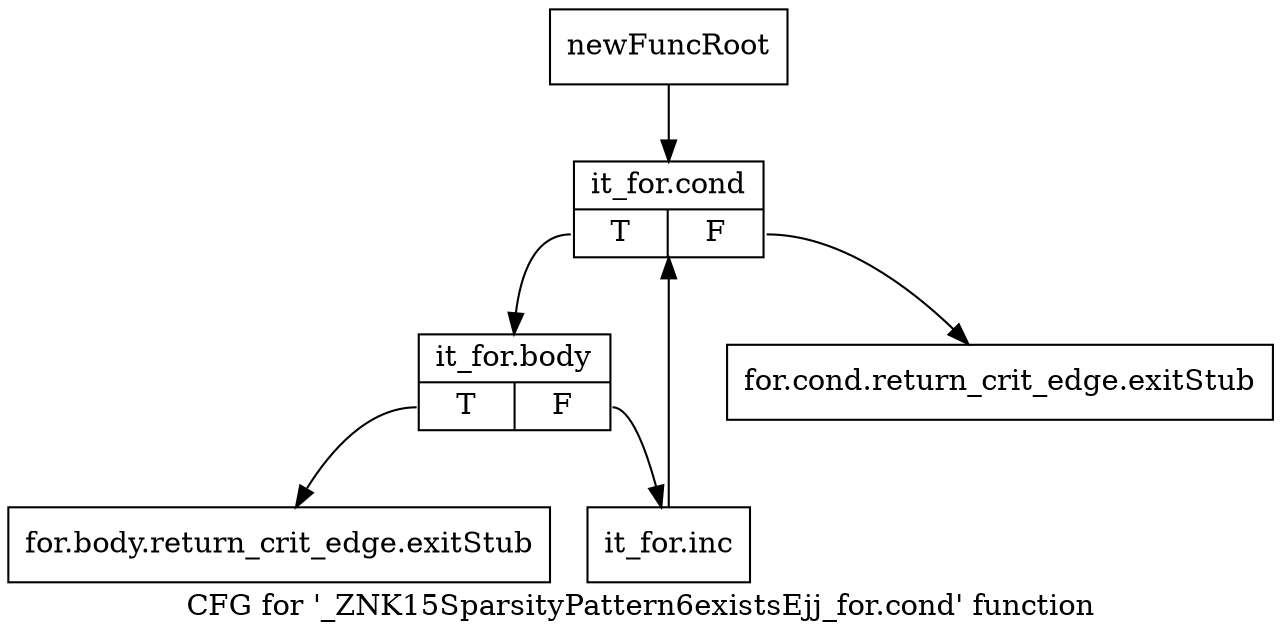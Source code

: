 digraph "CFG for '_ZNK15SparsityPattern6existsEjj_for.cond' function" {
	label="CFG for '_ZNK15SparsityPattern6existsEjj_for.cond' function";

	Node0x963f450 [shape=record,label="{newFuncRoot}"];
	Node0x963f450 -> Node0x973d8e0;
	Node0x973d390 [shape=record,label="{for.cond.return_crit_edge.exitStub}"];
	Node0x973d890 [shape=record,label="{for.body.return_crit_edge.exitStub}"];
	Node0x973d8e0 [shape=record,label="{it_for.cond|{<s0>T|<s1>F}}"];
	Node0x973d8e0:s0 -> Node0x973d930;
	Node0x973d8e0:s1 -> Node0x973d390;
	Node0x973d930 [shape=record,label="{it_for.body|{<s0>T|<s1>F}}"];
	Node0x973d930:s0 -> Node0x973d890;
	Node0x973d930:s1 -> Node0x973d980;
	Node0x973d980 [shape=record,label="{it_for.inc}"];
	Node0x973d980 -> Node0x973d8e0;
}
